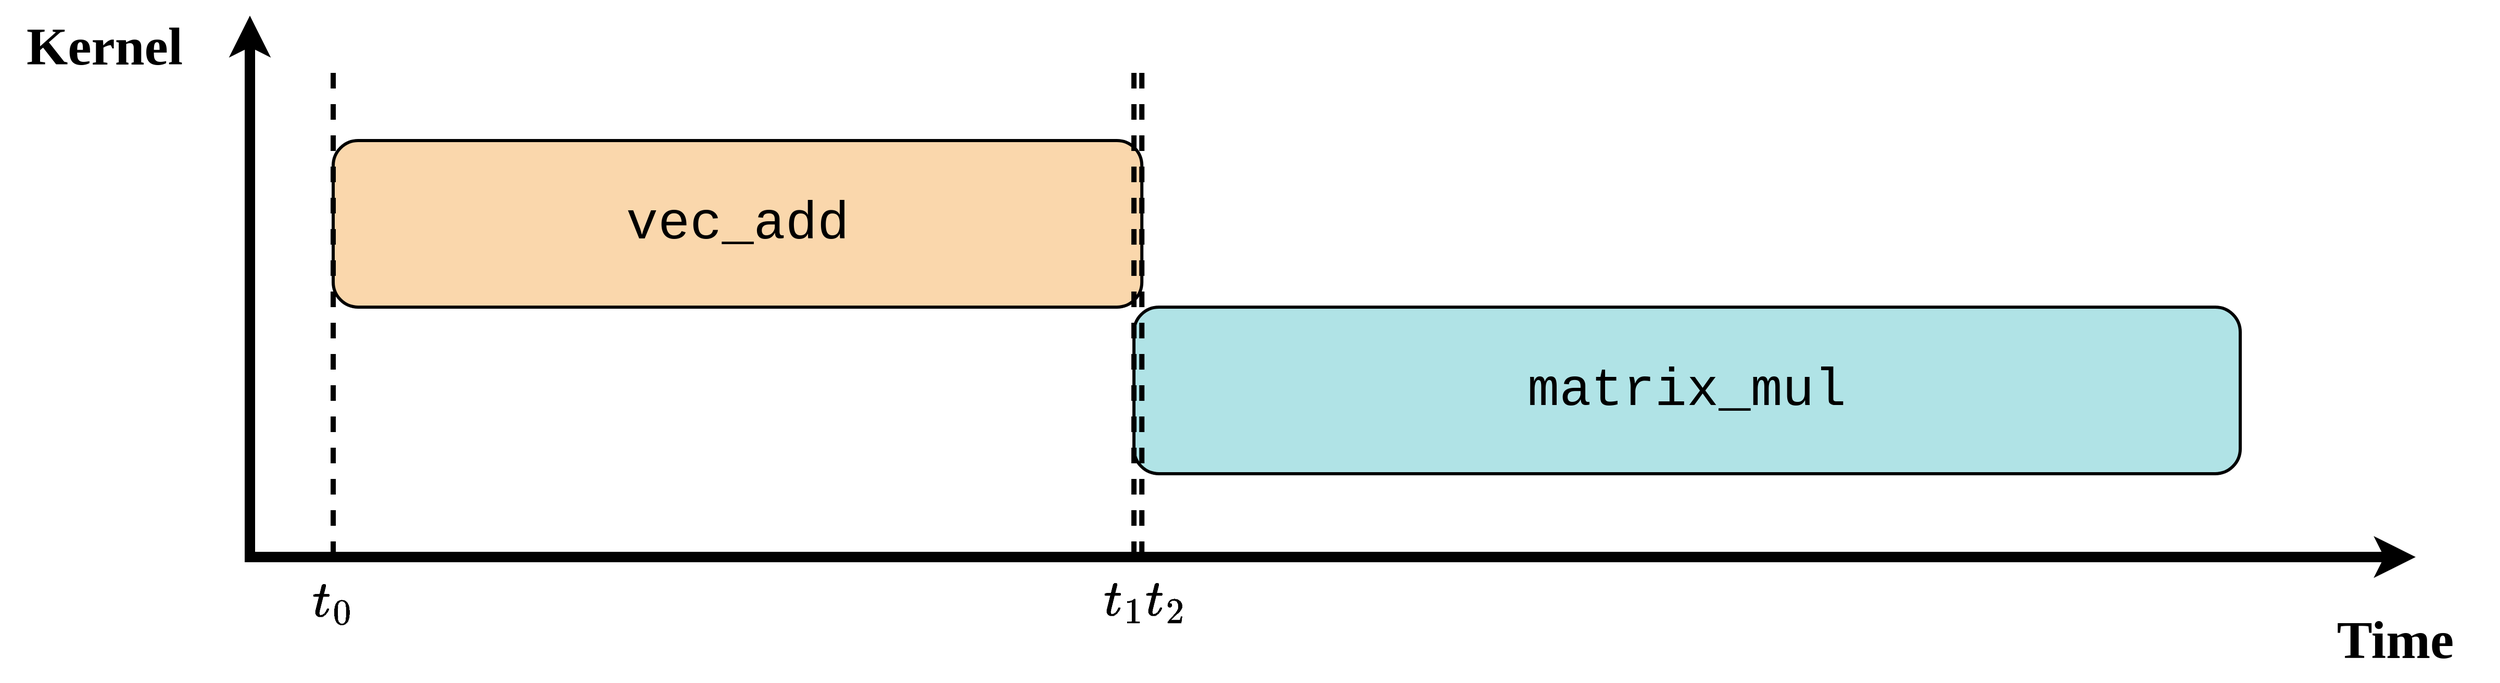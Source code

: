 <mxfile>
    <diagram id="" name="Page-1">
        <mxGraphModel dx="3380" dy="3486" grid="1" gridSize="10" guides="1" tooltips="1" connect="1" arrows="1" fold="1" page="1" pageScale="1" pageWidth="827" pageHeight="1169" math="1" shadow="0">
            <root>
                <mxCell id="0"/>
                <mxCell id="1" parent="0"/>
                <mxCell id="10" value="" style="edgeStyle=segmentEdgeStyle;endArrow=classic;html=1;curved=0;rounded=0;endSize=8;startSize=8;strokeWidth=10;startArrow=classic;startFill=1;" parent="1" edge="1">
                    <mxGeometry width="50" height="50" relative="1" as="geometry">
                        <mxPoint x="2040" y="400" as="sourcePoint"/>
                        <mxPoint x="-40" y="-120" as="targetPoint"/>
                    </mxGeometry>
                </mxCell>
                <mxCell id="11" value="Kernel" style="text;strokeColor=none;fillColor=none;html=1;fontSize=51;fontStyle=1;verticalAlign=middle;align=center;fontFamily=Times New Roman;" parent="1" vertex="1">
                    <mxGeometry x="-280" y="-130" width="200" height="80" as="geometry"/>
                </mxCell>
                <mxCell id="12" value="Time" style="text;strokeColor=none;fillColor=none;html=1;fontSize=51;fontStyle=1;verticalAlign=middle;align=center;fontFamily=Times New Roman;" parent="1" vertex="1">
                    <mxGeometry x="1920" y="440" width="200" height="80" as="geometry"/>
                </mxCell>
                <mxCell id="2" value="vec_add" style="rounded=1;whiteSpace=wrap;html=1;fontSize=51;fontFamily=Courier New;fillColor=#fad7ac;strokeColor=default;fontColor=#000000;strokeWidth=3;" parent="1" vertex="1">
                    <mxGeometry x="40" width="776.63" height="160" as="geometry"/>
                </mxCell>
                <mxCell id="3" value="" style="rounded=0;whiteSpace=wrap;html=1;strokeColor=none;fillColor=none;" parent="1" vertex="1">
                    <mxGeometry x="40" y="160" width="769.05" height="100" as="geometry"/>
                </mxCell>
                <mxCell id="4" value="matrix_mul" style="rounded=1;whiteSpace=wrap;html=1;fontSize=51;fontFamily=Courier New;fillColor=#b0e3e6;strokeColor=default;fontColor=#000000;strokeWidth=3;" parent="1" vertex="1">
                    <mxGeometry x="809.05" y="160" width="1062.48" height="160" as="geometry"/>
                </mxCell>
                <mxCell id="13" value="" style="endArrow=none;dashed=1;html=1;fontFamily=Courier New;fontSize=14;strokeWidth=5;" edge="1" parent="1">
                    <mxGeometry width="50" height="50" relative="1" as="geometry">
                        <mxPoint x="40" y="400" as="sourcePoint"/>
                        <mxPoint x="40" y="-80" as="targetPoint"/>
                    </mxGeometry>
                </mxCell>
                <mxCell id="14" value="" style="endArrow=none;dashed=1;html=1;fontFamily=Courier New;fontSize=14;strokeWidth=5;" edge="1" parent="1">
                    <mxGeometry width="50" height="50" relative="1" as="geometry">
                        <mxPoint x="809.05" y="400" as="sourcePoint"/>
                        <mxPoint x="809.05" y="-80" as="targetPoint"/>
                    </mxGeometry>
                </mxCell>
                <mxCell id="15" value="" style="endArrow=none;dashed=1;html=1;fontFamily=Courier New;fontSize=14;strokeWidth=5;" edge="1" parent="1">
                    <mxGeometry width="50" height="50" relative="1" as="geometry">
                        <mxPoint x="816.63" y="400" as="sourcePoint"/>
                        <mxPoint x="816.63" y="-80" as="targetPoint"/>
                    </mxGeometry>
                </mxCell>
                <mxCell id="16" value="$$t_0$$" style="text;html=1;strokeColor=none;fillColor=none;align=center;verticalAlign=middle;whiteSpace=wrap;rounded=0;fontFamily=Times New Roman;fontSize=48;" vertex="1" parent="1">
                    <mxGeometry x="-20" y="410" width="120" height="60" as="geometry"/>
                </mxCell>
                <mxCell id="17" value="$$t_1$$" style="text;html=1;strokeColor=none;fillColor=none;align=center;verticalAlign=middle;whiteSpace=wrap;rounded=0;fontFamily=Times New Roman;fontSize=48;" vertex="1" parent="1">
                    <mxGeometry x="740" y="410" width="120" height="60" as="geometry"/>
                </mxCell>
                <mxCell id="18" value="$$t_2$$" style="text;html=1;strokeColor=none;fillColor=none;align=center;verticalAlign=middle;whiteSpace=wrap;rounded=0;fontFamily=Times New Roman;fontSize=48;" vertex="1" parent="1">
                    <mxGeometry x="780" y="410" width="120" height="60" as="geometry"/>
                </mxCell>
            </root>
        </mxGraphModel>
    </diagram>
</mxfile>